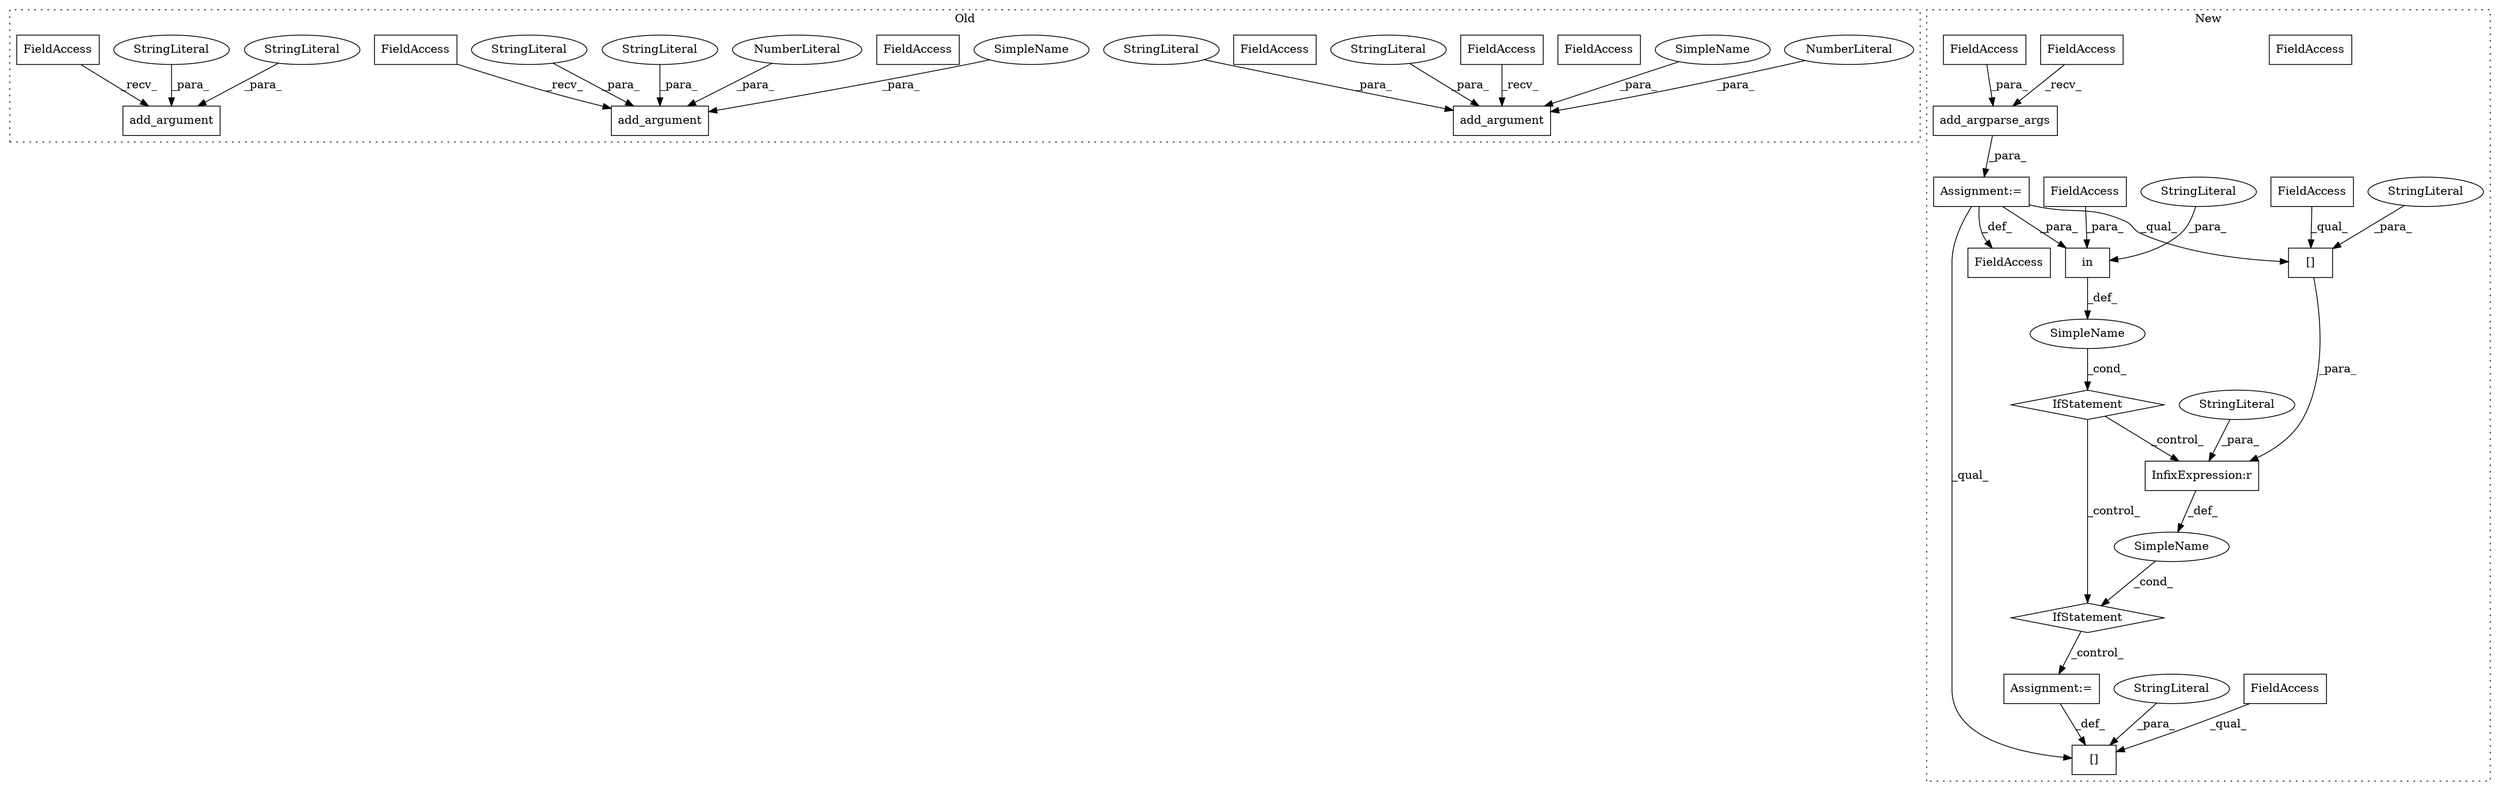 digraph G {
subgraph cluster0 {
1 [label="add_argument" a="32" s="5491,5563" l="13,1" shape="box"];
3 [label="StringLiteral" a="45" s="5504" l="14" shape="ellipse"];
5 [label="StringLiteral" a="45" s="5525" l="38" shape="ellipse"];
7 [label="FieldAccess" a="22" s="5484" l="6" shape="box"];
8 [label="NumberLiteral" a="34" s="5523" l="1" shape="ellipse"];
22 [label="add_argument" a="32" s="5579,5648" l="13,1" shape="box"];
23 [label="NumberLiteral" a="34" s="5605" l="1" shape="ellipse"];
24 [label="FieldAccess" a="22" s="5572" l="6" shape="box"];
25 [label="StringLiteral" a="45" s="5592" l="8" shape="ellipse"];
30 [label="StringLiteral" a="45" s="5607" l="41" shape="ellipse"];
32 [label="add_argument" a="32" s="5664,5736" l="13,1" shape="box"];
33 [label="FieldAccess" a="22" s="5657" l="6" shape="box"];
34 [label="StringLiteral" a="45" s="5705" l="31" shape="ellipse"];
35 [label="StringLiteral" a="45" s="5677" l="15" shape="ellipse"];
36 [label="SimpleName" a="42" s="5519" l="3" shape="ellipse"];
37 [label="SimpleName" a="42" s="5601" l="3" shape="ellipse"];
38 [label="FieldAccess" a="22" s="5484" l="6" shape="box"];
39 [label="FieldAccess" a="22" s="5572" l="6" shape="box"];
40 [label="FieldAccess" a="22" s="5657" l="6" shape="box"];
label = "Old";
style="dotted";
}
subgraph cluster1 {
2 [label="in" a="105" s="5370" l="26" shape="box"];
4 [label="FieldAccess" a="22" s="5387" l="9" shape="box"];
6 [label="Assignment:=" a="7" s="5484" l="1" shape="box"];
9 [label="SimpleName" a="42" s="" l="" shape="ellipse"];
10 [label="IfStatement" a="25" s="5408,5446" l="4,2" shape="diamond"];
11 [label="SimpleName" a="42" s="" l="" shape="ellipse"];
12 [label="[]" a="2" s="5460,5483" l="10,1" shape="box"];
13 [label="InfixExpression:r" a="27" s="5436" l="4" shape="box"];
14 [label="[]" a="2" s="5412,5435" l="10,1" shape="box"];
15 [label="add_argparse_args" a="32" s="5163,5187" l="18,1" shape="box"];
16 [label="FieldAccess" a="22" s="5181" l="6" shape="box"];
17 [label="FieldAccess" a="22" s="5137" l="25" shape="box"];
18 [label="FieldAccess" a="22" s="5130" l="6" shape="box"];
19 [label="FieldAccess" a="22" s="5412" l="9" shape="box"];
20 [label="FieldAccess" a="22" s="5460" l="9" shape="box"];
21 [label="IfStatement" a="25" s="5360,5396" l="10,2" shape="diamond"];
26 [label="Assignment:=" a="7" s="5136" l="1" shape="box"];
27 [label="StringLiteral" a="45" s="5370" l="13" shape="ellipse"];
28 [label="StringLiteral" a="45" s="5422" l="13" shape="ellipse"];
29 [label="StringLiteral" a="45" s="5470" l="13" shape="ellipse"];
31 [label="StringLiteral" a="45" s="5440" l="6" shape="ellipse"];
41 [label="FieldAccess" a="22" s="5181" l="6" shape="box"];
label = "New";
style="dotted";
}
2 -> 11 [label="_def_"];
3 -> 1 [label="_para_"];
4 -> 2 [label="_para_"];
5 -> 1 [label="_para_"];
6 -> 12 [label="_def_"];
8 -> 1 [label="_para_"];
9 -> 10 [label="_cond_"];
10 -> 6 [label="_control_"];
11 -> 21 [label="_cond_"];
13 -> 9 [label="_def_"];
14 -> 13 [label="_para_"];
15 -> 26 [label="_para_"];
17 -> 15 [label="_recv_"];
19 -> 14 [label="_qual_"];
20 -> 12 [label="_qual_"];
21 -> 13 [label="_control_"];
21 -> 10 [label="_control_"];
23 -> 22 [label="_para_"];
25 -> 22 [label="_para_"];
26 -> 2 [label="_para_"];
26 -> 18 [label="_def_"];
26 -> 14 [label="_qual_"];
26 -> 12 [label="_qual_"];
27 -> 2 [label="_para_"];
28 -> 14 [label="_para_"];
29 -> 12 [label="_para_"];
30 -> 22 [label="_para_"];
31 -> 13 [label="_para_"];
34 -> 32 [label="_para_"];
35 -> 32 [label="_para_"];
36 -> 1 [label="_para_"];
37 -> 22 [label="_para_"];
38 -> 1 [label="_recv_"];
39 -> 22 [label="_recv_"];
40 -> 32 [label="_recv_"];
41 -> 15 [label="_para_"];
}